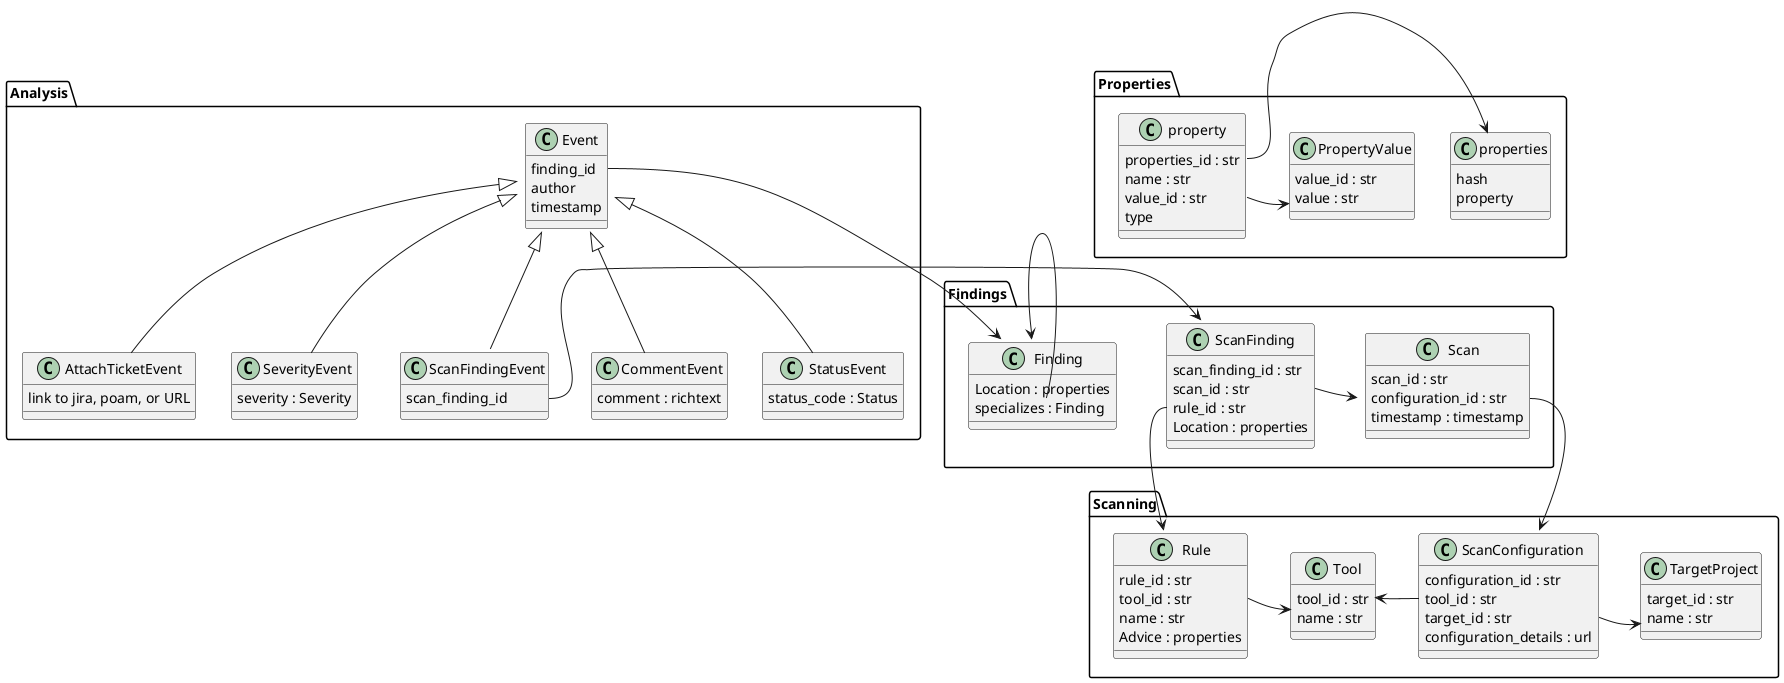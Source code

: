 @startuml asdf

package Scanning {

    class TargetProject {
        target_id : str
        name : str
    }

    class Tool {
        tool_id : str
        name : str
    }

    class Rule {
        rule_id : str
        tool_id : str
        name : str
        Advice : properties
    }

    Rule::tool_id -> Tool

    class ScanConfiguration {
        configuration_id : str
        tool_id : str
        target_id : str
        configuration_details : url
    }

    ScanConfiguration::target_id -> TargetProject
    ScanConfiguration::tool_id -> Tool
}

package Findings {

    class Scan {
        scan_id : str
        configuration_id : str
        timestamp : timestamp
    }

    class ScanFinding {
        scan_finding_id : str
        scan_id : str
        rule_id : str
        Location : properties
    }

    ScanFinding::scan_id -> Scan
    ScanFinding::rule_id -> Rule

    Scan::configuration_id --> ScanConfiguration

    class Finding {
        Location : properties
        specializes : Finding
    }

    Finding::specializes -> Finding
}

package Analysis {

    class Event {
        finding_id
        author
        timestamp
    }

    Event::finding_id -> Finding

    Event <|-- CommentEvent
    Event <|-- StatusEvent
    Event <|-- AttachTicketEvent
    Event <|-- ScanFindingEvent
    Event <|-- SeverityEvent

    class ScanFindingEvent {
        scan_finding_id
    }
    ScanFindingEvent::scan_finding_id -> ScanFinding

    class CommentEvent {
        comment : richtext
    }

    class SeverityEvent {
        severity : Severity
    }

    class StatusEvent{
        status_code : Status
    }

    class AttachTicketEvent {
        link to jira, poam, or URL
    }
}

package Properties {

    Class properties {
        hash
        property
    }

    Class property {
        properties_id : str
        name : str
        value_id : str
        type
    }

    property::properties_id -> properties

    class PropertyValue {
        value_id : str
        value : str
    }

    property::value_id -> PropertyValue
}

@enduml
